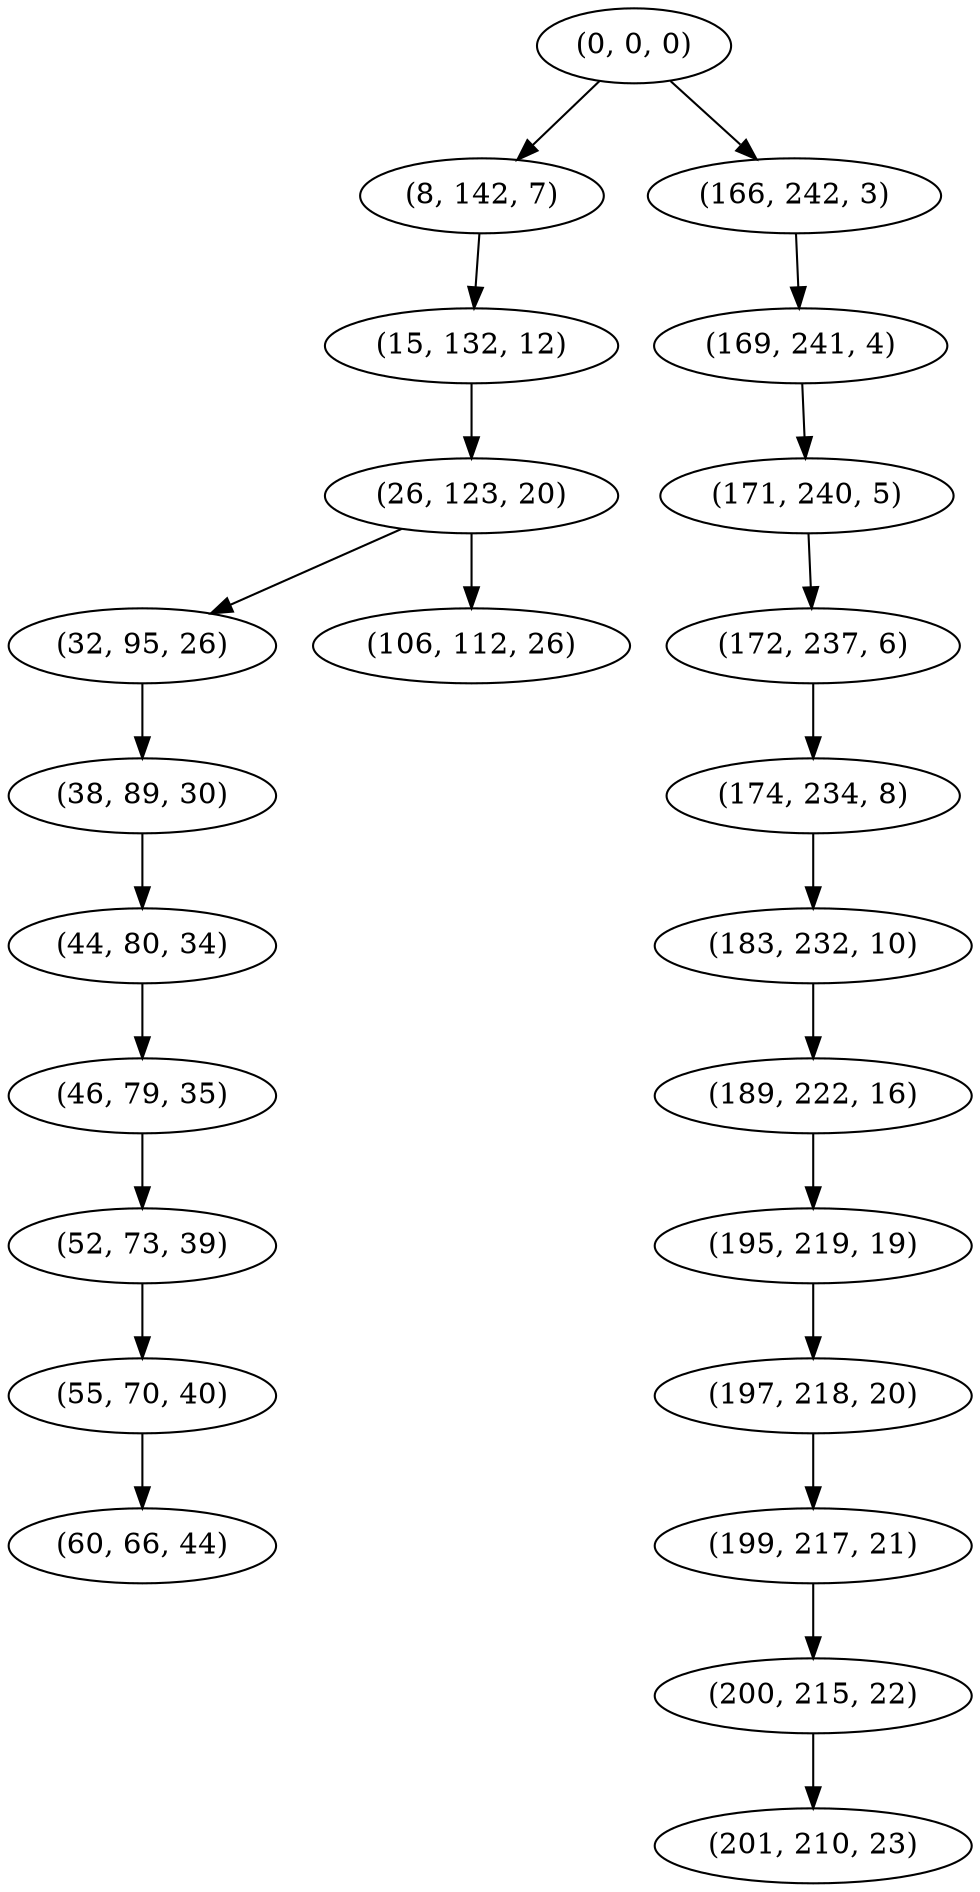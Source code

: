 digraph tree {
    "(0, 0, 0)";
    "(8, 142, 7)";
    "(15, 132, 12)";
    "(26, 123, 20)";
    "(32, 95, 26)";
    "(38, 89, 30)";
    "(44, 80, 34)";
    "(46, 79, 35)";
    "(52, 73, 39)";
    "(55, 70, 40)";
    "(60, 66, 44)";
    "(106, 112, 26)";
    "(166, 242, 3)";
    "(169, 241, 4)";
    "(171, 240, 5)";
    "(172, 237, 6)";
    "(174, 234, 8)";
    "(183, 232, 10)";
    "(189, 222, 16)";
    "(195, 219, 19)";
    "(197, 218, 20)";
    "(199, 217, 21)";
    "(200, 215, 22)";
    "(201, 210, 23)";
    "(0, 0, 0)" -> "(8, 142, 7)";
    "(0, 0, 0)" -> "(166, 242, 3)";
    "(8, 142, 7)" -> "(15, 132, 12)";
    "(15, 132, 12)" -> "(26, 123, 20)";
    "(26, 123, 20)" -> "(32, 95, 26)";
    "(26, 123, 20)" -> "(106, 112, 26)";
    "(32, 95, 26)" -> "(38, 89, 30)";
    "(38, 89, 30)" -> "(44, 80, 34)";
    "(44, 80, 34)" -> "(46, 79, 35)";
    "(46, 79, 35)" -> "(52, 73, 39)";
    "(52, 73, 39)" -> "(55, 70, 40)";
    "(55, 70, 40)" -> "(60, 66, 44)";
    "(166, 242, 3)" -> "(169, 241, 4)";
    "(169, 241, 4)" -> "(171, 240, 5)";
    "(171, 240, 5)" -> "(172, 237, 6)";
    "(172, 237, 6)" -> "(174, 234, 8)";
    "(174, 234, 8)" -> "(183, 232, 10)";
    "(183, 232, 10)" -> "(189, 222, 16)";
    "(189, 222, 16)" -> "(195, 219, 19)";
    "(195, 219, 19)" -> "(197, 218, 20)";
    "(197, 218, 20)" -> "(199, 217, 21)";
    "(199, 217, 21)" -> "(200, 215, 22)";
    "(200, 215, 22)" -> "(201, 210, 23)";
}
